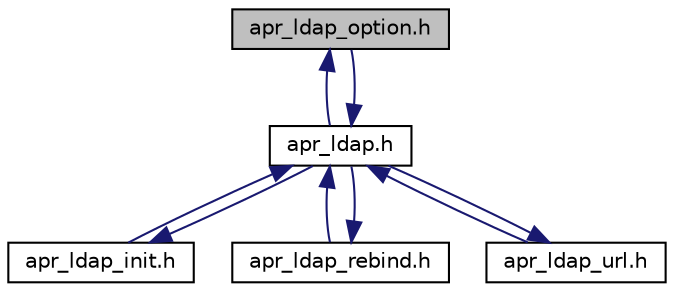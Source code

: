 digraph "apr_ldap_option.h"
{
 // LATEX_PDF_SIZE
  edge [fontname="Helvetica",fontsize="10",labelfontname="Helvetica",labelfontsize="10"];
  node [fontname="Helvetica",fontsize="10",shape=record];
  Node1 [label="apr_ldap_option.h",height=0.2,width=0.4,color="black", fillcolor="grey75", style="filled", fontcolor="black",tooltip="APR-UTIL LDAP ldap_*_option() functions."];
  Node1 -> Node2 [dir="back",color="midnightblue",fontsize="10",style="solid",fontname="Helvetica"];
  Node2 [label="apr_ldap.h",height=0.2,width=0.4,color="black", fillcolor="white", style="filled",URL="$apr__ldap_8h.html",tooltip="APR-UTIL LDAP."];
  Node2 -> Node3 [dir="back",color="midnightblue",fontsize="10",style="solid",fontname="Helvetica"];
  Node3 [label="apr_ldap_init.h",height=0.2,width=0.4,color="black", fillcolor="white", style="filled",URL="$apr__ldap__init_8h.html",tooltip="APR-UTIL LDAP ldap_init() functions."];
  Node3 -> Node2 [dir="back",color="midnightblue",fontsize="10",style="solid",fontname="Helvetica"];
  Node2 -> Node1 [dir="back",color="midnightblue",fontsize="10",style="solid",fontname="Helvetica"];
  Node2 -> Node4 [dir="back",color="midnightblue",fontsize="10",style="solid",fontname="Helvetica"];
  Node4 [label="apr_ldap_rebind.h",height=0.2,width=0.4,color="black", fillcolor="white", style="filled",URL="$apr__ldap__rebind_8h.html",tooltip="Apache LDAP library."];
  Node4 -> Node2 [dir="back",color="midnightblue",fontsize="10",style="solid",fontname="Helvetica"];
  Node2 -> Node5 [dir="back",color="midnightblue",fontsize="10",style="solid",fontname="Helvetica"];
  Node5 [label="apr_ldap_url.h",height=0.2,width=0.4,color="black", fillcolor="white", style="filled",URL="$apr__ldap__url_8h.html",tooltip="APR-UTIL LDAP ldap_init() functions."];
  Node5 -> Node2 [dir="back",color="midnightblue",fontsize="10",style="solid",fontname="Helvetica"];
}
